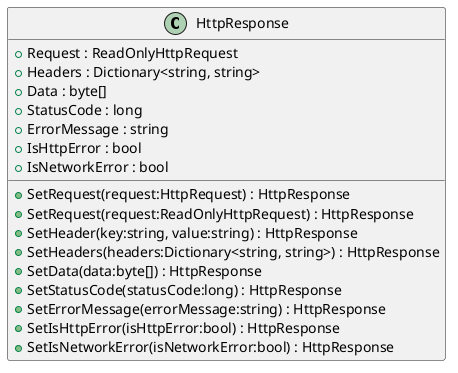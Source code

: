@startuml
class HttpResponse {
    + Request : ReadOnlyHttpRequest
    + Headers : Dictionary<string, string>
    + Data : byte[]
    + StatusCode : long
    + ErrorMessage : string
    + IsHttpError : bool
    + IsNetworkError : bool
    + SetRequest(request:HttpRequest) : HttpResponse
    + SetRequest(request:ReadOnlyHttpRequest) : HttpResponse
    + SetHeader(key:string, value:string) : HttpResponse
    + SetHeaders(headers:Dictionary<string, string>) : HttpResponse
    + SetData(data:byte[]) : HttpResponse
    + SetStatusCode(statusCode:long) : HttpResponse
    + SetErrorMessage(errorMessage:string) : HttpResponse
    + SetIsHttpError(isHttpError:bool) : HttpResponse
    + SetIsNetworkError(isNetworkError:bool) : HttpResponse
}
@enduml
